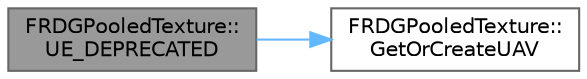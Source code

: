 digraph "FRDGPooledTexture::UE_DEPRECATED"
{
 // INTERACTIVE_SVG=YES
 // LATEX_PDF_SIZE
  bgcolor="transparent";
  edge [fontname=Helvetica,fontsize=10,labelfontname=Helvetica,labelfontsize=10];
  node [fontname=Helvetica,fontsize=10,shape=box,height=0.2,width=0.4];
  rankdir="LR";
  Node1 [id="Node000001",label="FRDGPooledTexture::\lUE_DEPRECATED",height=0.2,width=0.4,color="gray40", fillcolor="grey60", style="filled", fontcolor="black",tooltip=" "];
  Node1 -> Node2 [id="edge1_Node000001_Node000002",color="steelblue1",style="solid",tooltip=" "];
  Node2 [id="Node000002",label="FRDGPooledTexture::\lGetOrCreateUAV",height=0.2,width=0.4,color="grey40", fillcolor="white", style="filled",URL="$d5/dc3/classFRDGPooledTexture.html#a93c8521ceb9cfc5a1fcfe007ec321dde",tooltip="Finds a UAV matching the descriptor in the cache or creates a new one and updates the cache."];
}
